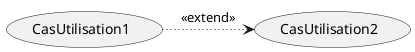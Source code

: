 @startuml
skinparam backgroundcolor transparent
usecase CasUtilisation1
usecase CasUtilisation2


CasUtilisation1 -[dotted]r-> CasUtilisation2 : <<extend>>

@enduml